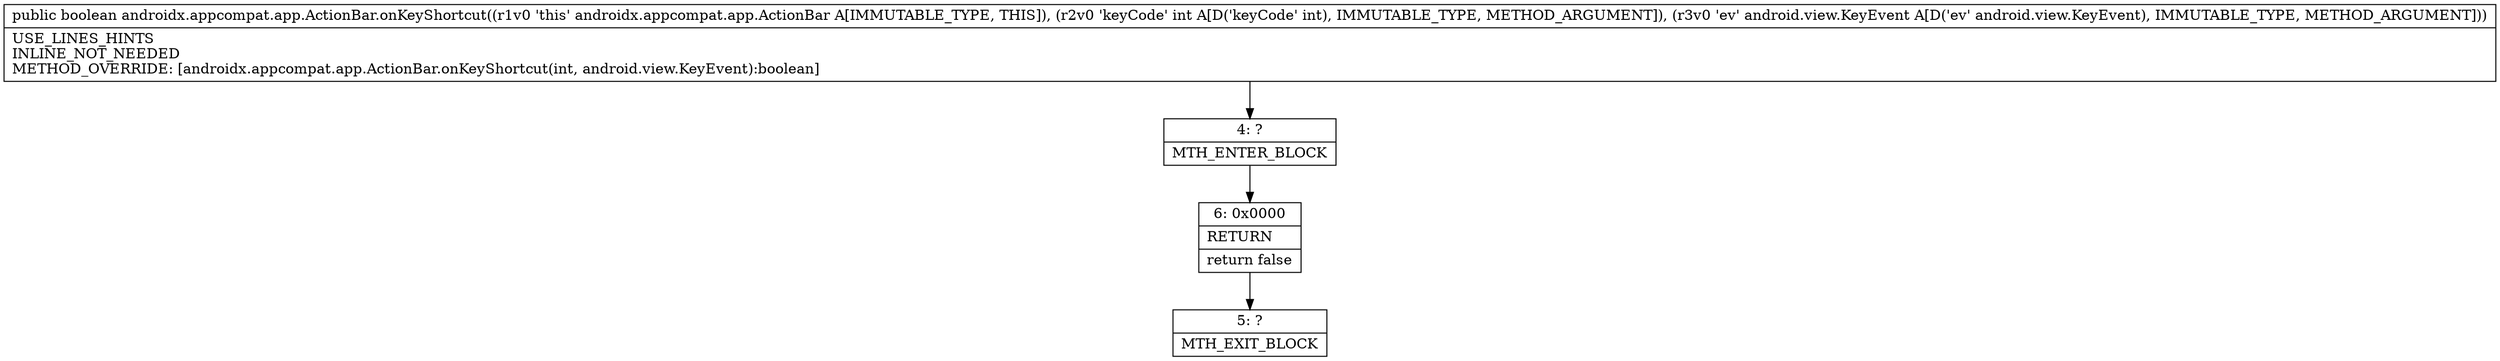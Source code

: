 digraph "CFG forandroidx.appcompat.app.ActionBar.onKeyShortcut(ILandroid\/view\/KeyEvent;)Z" {
Node_4 [shape=record,label="{4\:\ ?|MTH_ENTER_BLOCK\l}"];
Node_6 [shape=record,label="{6\:\ 0x0000|RETURN\l|return false\l}"];
Node_5 [shape=record,label="{5\:\ ?|MTH_EXIT_BLOCK\l}"];
MethodNode[shape=record,label="{public boolean androidx.appcompat.app.ActionBar.onKeyShortcut((r1v0 'this' androidx.appcompat.app.ActionBar A[IMMUTABLE_TYPE, THIS]), (r2v0 'keyCode' int A[D('keyCode' int), IMMUTABLE_TYPE, METHOD_ARGUMENT]), (r3v0 'ev' android.view.KeyEvent A[D('ev' android.view.KeyEvent), IMMUTABLE_TYPE, METHOD_ARGUMENT]))  | USE_LINES_HINTS\lINLINE_NOT_NEEDED\lMETHOD_OVERRIDE: [androidx.appcompat.app.ActionBar.onKeyShortcut(int, android.view.KeyEvent):boolean]\l}"];
MethodNode -> Node_4;Node_4 -> Node_6;
Node_6 -> Node_5;
}

